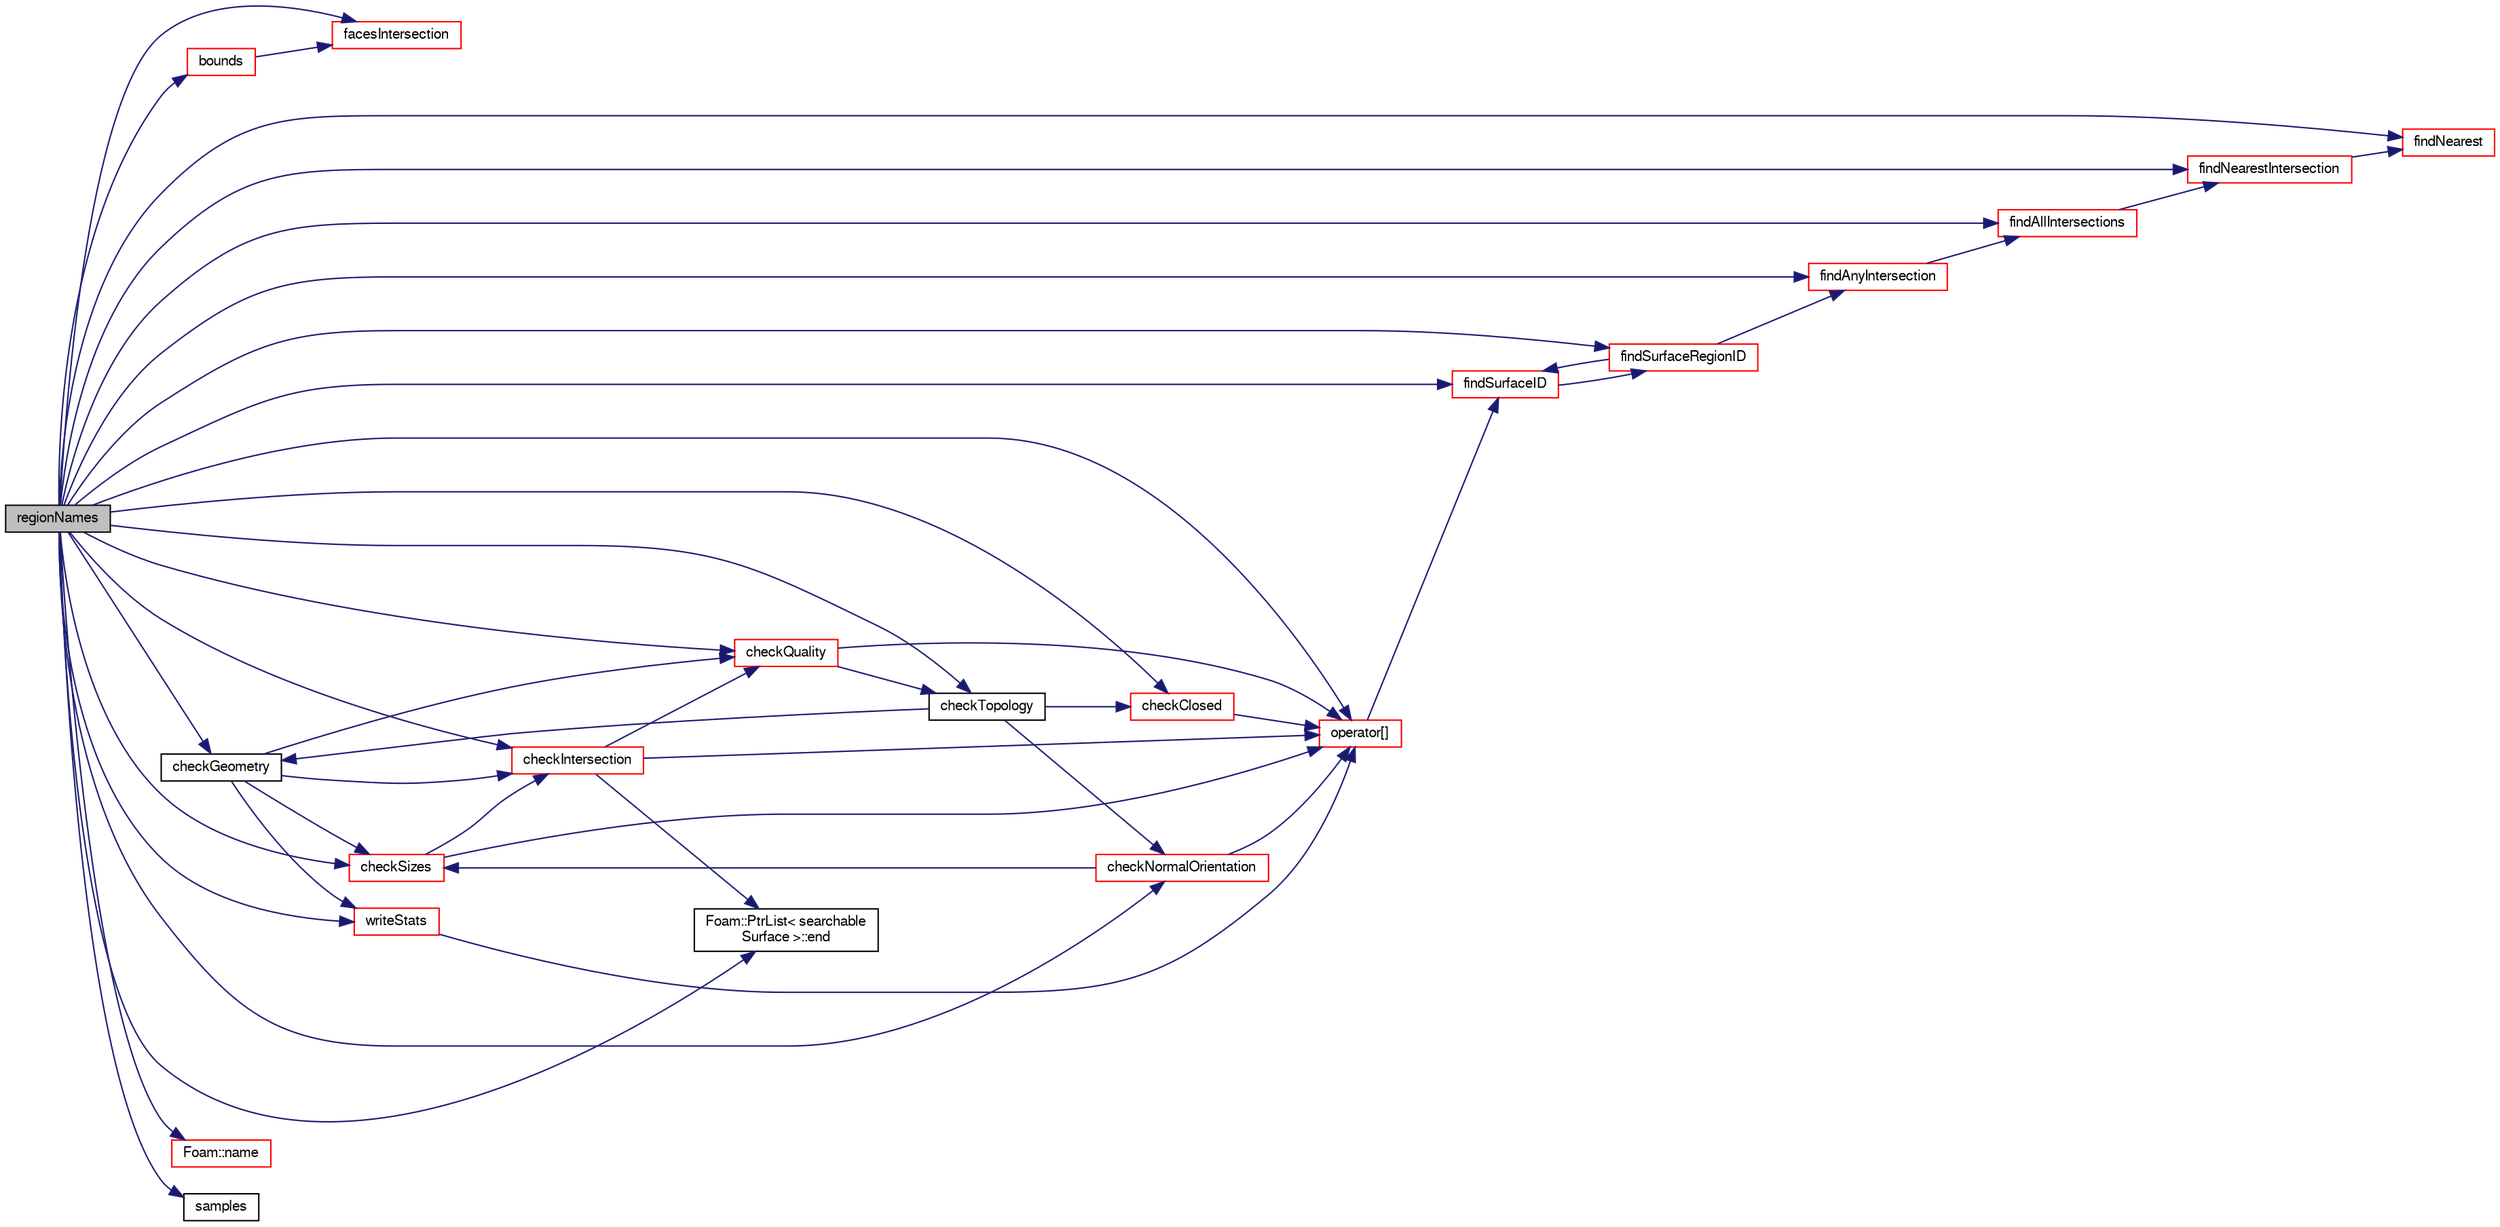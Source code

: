 digraph "regionNames"
{
  bgcolor="transparent";
  edge [fontname="FreeSans",fontsize="10",labelfontname="FreeSans",labelfontsize="10"];
  node [fontname="FreeSans",fontsize="10",shape=record];
  rankdir="LR";
  Node345 [label="regionNames",height=0.2,width=0.4,color="black", fillcolor="grey75", style="filled", fontcolor="black"];
  Node345 -> Node346 [color="midnightblue",fontsize="10",style="solid",fontname="FreeSans"];
  Node346 [label="bounds",height=0.2,width=0.4,color="red",URL="$a25246.html#a355862e8a60245e463e4e8e21f51c53e",tooltip="Calculate bounding box. "];
  Node346 -> Node398 [color="midnightblue",fontsize="10",style="solid",fontname="FreeSans"];
  Node398 [label="facesIntersection",height=0.2,width=0.4,color="red",URL="$a25246.html#ac76949a30341d89dd81bf368602c5796",tooltip="Calculate point which is on a set of surfaces. "];
  Node345 -> Node399 [color="midnightblue",fontsize="10",style="solid",fontname="FreeSans"];
  Node399 [label="checkClosed",height=0.2,width=0.4,color="red",URL="$a25246.html#a61d463809b6bd403ba7179ba17f81876",tooltip="Are all surfaces closed and manifold. "];
  Node399 -> Node401 [color="midnightblue",fontsize="10",style="solid",fontname="FreeSans"];
  Node401 [label="operator[]",height=0.2,width=0.4,color="red",URL="$a25246.html#a7688f42df60462606ca8fa3ac04c8679",tooltip="Return const reference to searchableSurface by name. "];
  Node401 -> Node402 [color="midnightblue",fontsize="10",style="solid",fontname="FreeSans"];
  Node402 [label="findSurfaceID",height=0.2,width=0.4,color="red",URL="$a25246.html#af7fdead0bde1be31dbbcd7b3a826a0bc",tooltip="Find index of surface. Return -1 if not found. "];
  Node402 -> Node404 [color="midnightblue",fontsize="10",style="solid",fontname="FreeSans"];
  Node404 [label="findSurfaceRegionID",height=0.2,width=0.4,color="red",URL="$a25246.html#a4c838d0390caebe7a58d92f1c90a592f"];
  Node404 -> Node402 [color="midnightblue",fontsize="10",style="solid",fontname="FreeSans"];
  Node404 -> Node405 [color="midnightblue",fontsize="10",style="solid",fontname="FreeSans"];
  Node405 [label="findAnyIntersection",height=0.2,width=0.4,color="red",URL="$a25246.html#a9db4f11cc7983f27c8fa113664b46330",tooltip="Find any intersection. Return hit point information and. "];
  Node405 -> Node414 [color="midnightblue",fontsize="10",style="solid",fontname="FreeSans"];
  Node414 [label="findAllIntersections",height=0.2,width=0.4,color="red",URL="$a25246.html#a8acbb744d39b8626087c26949f0f1980",tooltip="Find all intersections in order from start to end. Returns for. "];
  Node414 -> Node415 [color="midnightblue",fontsize="10",style="solid",fontname="FreeSans"];
  Node415 [label="findNearestIntersection",height=0.2,width=0.4,color="red",URL="$a25246.html#afc5e68d2eda2ad2c5a1260628650171d"];
  Node415 -> Node416 [color="midnightblue",fontsize="10",style="solid",fontname="FreeSans"];
  Node416 [label="findNearest",height=0.2,width=0.4,color="red",URL="$a25246.html#af23de283044ca5459e1714deeb6c422c",tooltip="Find nearest. Return -1 (and a miss()) or surface and nearest. "];
  Node345 -> Node437 [color="midnightblue",fontsize="10",style="solid",fontname="FreeSans"];
  Node437 [label="checkGeometry",height=0.2,width=0.4,color="black",URL="$a25246.html#a6b00e2f4a6968b7de41283d18bac2e2f",tooltip="All geometric checks. Return number of failed checks. "];
  Node437 -> Node438 [color="midnightblue",fontsize="10",style="solid",fontname="FreeSans"];
  Node438 [label="checkSizes",height=0.2,width=0.4,color="red",URL="$a25246.html#a6fc4bfd72ec36b321f1227370141d07c",tooltip="Are all bounding boxes of similar size. "];
  Node438 -> Node401 [color="midnightblue",fontsize="10",style="solid",fontname="FreeSans"];
  Node438 -> Node441 [color="midnightblue",fontsize="10",style="solid",fontname="FreeSans"];
  Node441 [label="checkIntersection",height=0.2,width=0.4,color="red",URL="$a25246.html#ae7d93eca00dfd746fe60a26feb44fbcc",tooltip="Do surfaces self-intersect or intersect others. "];
  Node441 -> Node401 [color="midnightblue",fontsize="10",style="solid",fontname="FreeSans"];
  Node441 -> Node444 [color="midnightblue",fontsize="10",style="solid",fontname="FreeSans"];
  Node444 [label="Foam::PtrList\< searchable\lSurface \>::end",height=0.2,width=0.4,color="black",URL="$a25914.html#ab5b494cea43dbe23f46235afadafb59d",tooltip="Return an iterator to end traversing the PtrList. "];
  Node441 -> Node459 [color="midnightblue",fontsize="10",style="solid",fontname="FreeSans"];
  Node459 [label="checkQuality",height=0.2,width=0.4,color="red",URL="$a25246.html#a050736b9e23fd025c636d8a0f6be936d",tooltip="Check triangle quality. "];
  Node459 -> Node401 [color="midnightblue",fontsize="10",style="solid",fontname="FreeSans"];
  Node459 -> Node462 [color="midnightblue",fontsize="10",style="solid",fontname="FreeSans"];
  Node462 [label="checkTopology",height=0.2,width=0.4,color="black",URL="$a25246.html#a8f4d1cf2fe0a800091b9d21cfdab0dcd",tooltip="All topological checks. Return number of failed checks. "];
  Node462 -> Node399 [color="midnightblue",fontsize="10",style="solid",fontname="FreeSans"];
  Node462 -> Node463 [color="midnightblue",fontsize="10",style="solid",fontname="FreeSans"];
  Node463 [label="checkNormalOrientation",height=0.2,width=0.4,color="red",URL="$a25246.html#ad545a109b5bca3ae7ac6f4b8c5ec4bb5",tooltip="Are all (triangulated) surfaces consistent normal orientation. "];
  Node463 -> Node401 [color="midnightblue",fontsize="10",style="solid",fontname="FreeSans"];
  Node463 -> Node438 [color="midnightblue",fontsize="10",style="solid",fontname="FreeSans"];
  Node462 -> Node437 [color="midnightblue",fontsize="10",style="solid",fontname="FreeSans"];
  Node437 -> Node441 [color="midnightblue",fontsize="10",style="solid",fontname="FreeSans"];
  Node437 -> Node459 [color="midnightblue",fontsize="10",style="solid",fontname="FreeSans"];
  Node437 -> Node474 [color="midnightblue",fontsize="10",style="solid",fontname="FreeSans"];
  Node474 [label="writeStats",height=0.2,width=0.4,color="red",URL="$a25246.html#a9dd03ce1c730a8e2cd76aa6ce7937c88",tooltip="Write some stats. "];
  Node474 -> Node401 [color="midnightblue",fontsize="10",style="solid",fontname="FreeSans"];
  Node345 -> Node441 [color="midnightblue",fontsize="10",style="solid",fontname="FreeSans"];
  Node345 -> Node463 [color="midnightblue",fontsize="10",style="solid",fontname="FreeSans"];
  Node345 -> Node459 [color="midnightblue",fontsize="10",style="solid",fontname="FreeSans"];
  Node345 -> Node438 [color="midnightblue",fontsize="10",style="solid",fontname="FreeSans"];
  Node345 -> Node462 [color="midnightblue",fontsize="10",style="solid",fontname="FreeSans"];
  Node345 -> Node444 [color="midnightblue",fontsize="10",style="solid",fontname="FreeSans"];
  Node345 -> Node398 [color="midnightblue",fontsize="10",style="solid",fontname="FreeSans"];
  Node345 -> Node414 [color="midnightblue",fontsize="10",style="solid",fontname="FreeSans"];
  Node345 -> Node405 [color="midnightblue",fontsize="10",style="solid",fontname="FreeSans"];
  Node345 -> Node416 [color="midnightblue",fontsize="10",style="solid",fontname="FreeSans"];
  Node345 -> Node415 [color="midnightblue",fontsize="10",style="solid",fontname="FreeSans"];
  Node345 -> Node402 [color="midnightblue",fontsize="10",style="solid",fontname="FreeSans"];
  Node345 -> Node404 [color="midnightblue",fontsize="10",style="solid",fontname="FreeSans"];
  Node345 -> Node485 [color="midnightblue",fontsize="10",style="solid",fontname="FreeSans"];
  Node485 [label="Foam::name",height=0.2,width=0.4,color="red",URL="$a21124.html#adcb0df2bd4953cb6bb390272d8263c3a",tooltip="Return a string representation of a complex. "];
  Node345 -> Node401 [color="midnightblue",fontsize="10",style="solid",fontname="FreeSans"];
  Node345 -> Node488 [color="midnightblue",fontsize="10",style="solid",fontname="FreeSans"];
  Node488 [label="samples",height=0.2,width=0.4,color="black",URL="$a38939.html#a14d38e99c2caf50fd9f0aa0d5ef88e3b"];
  Node345 -> Node474 [color="midnightblue",fontsize="10",style="solid",fontname="FreeSans"];
}

